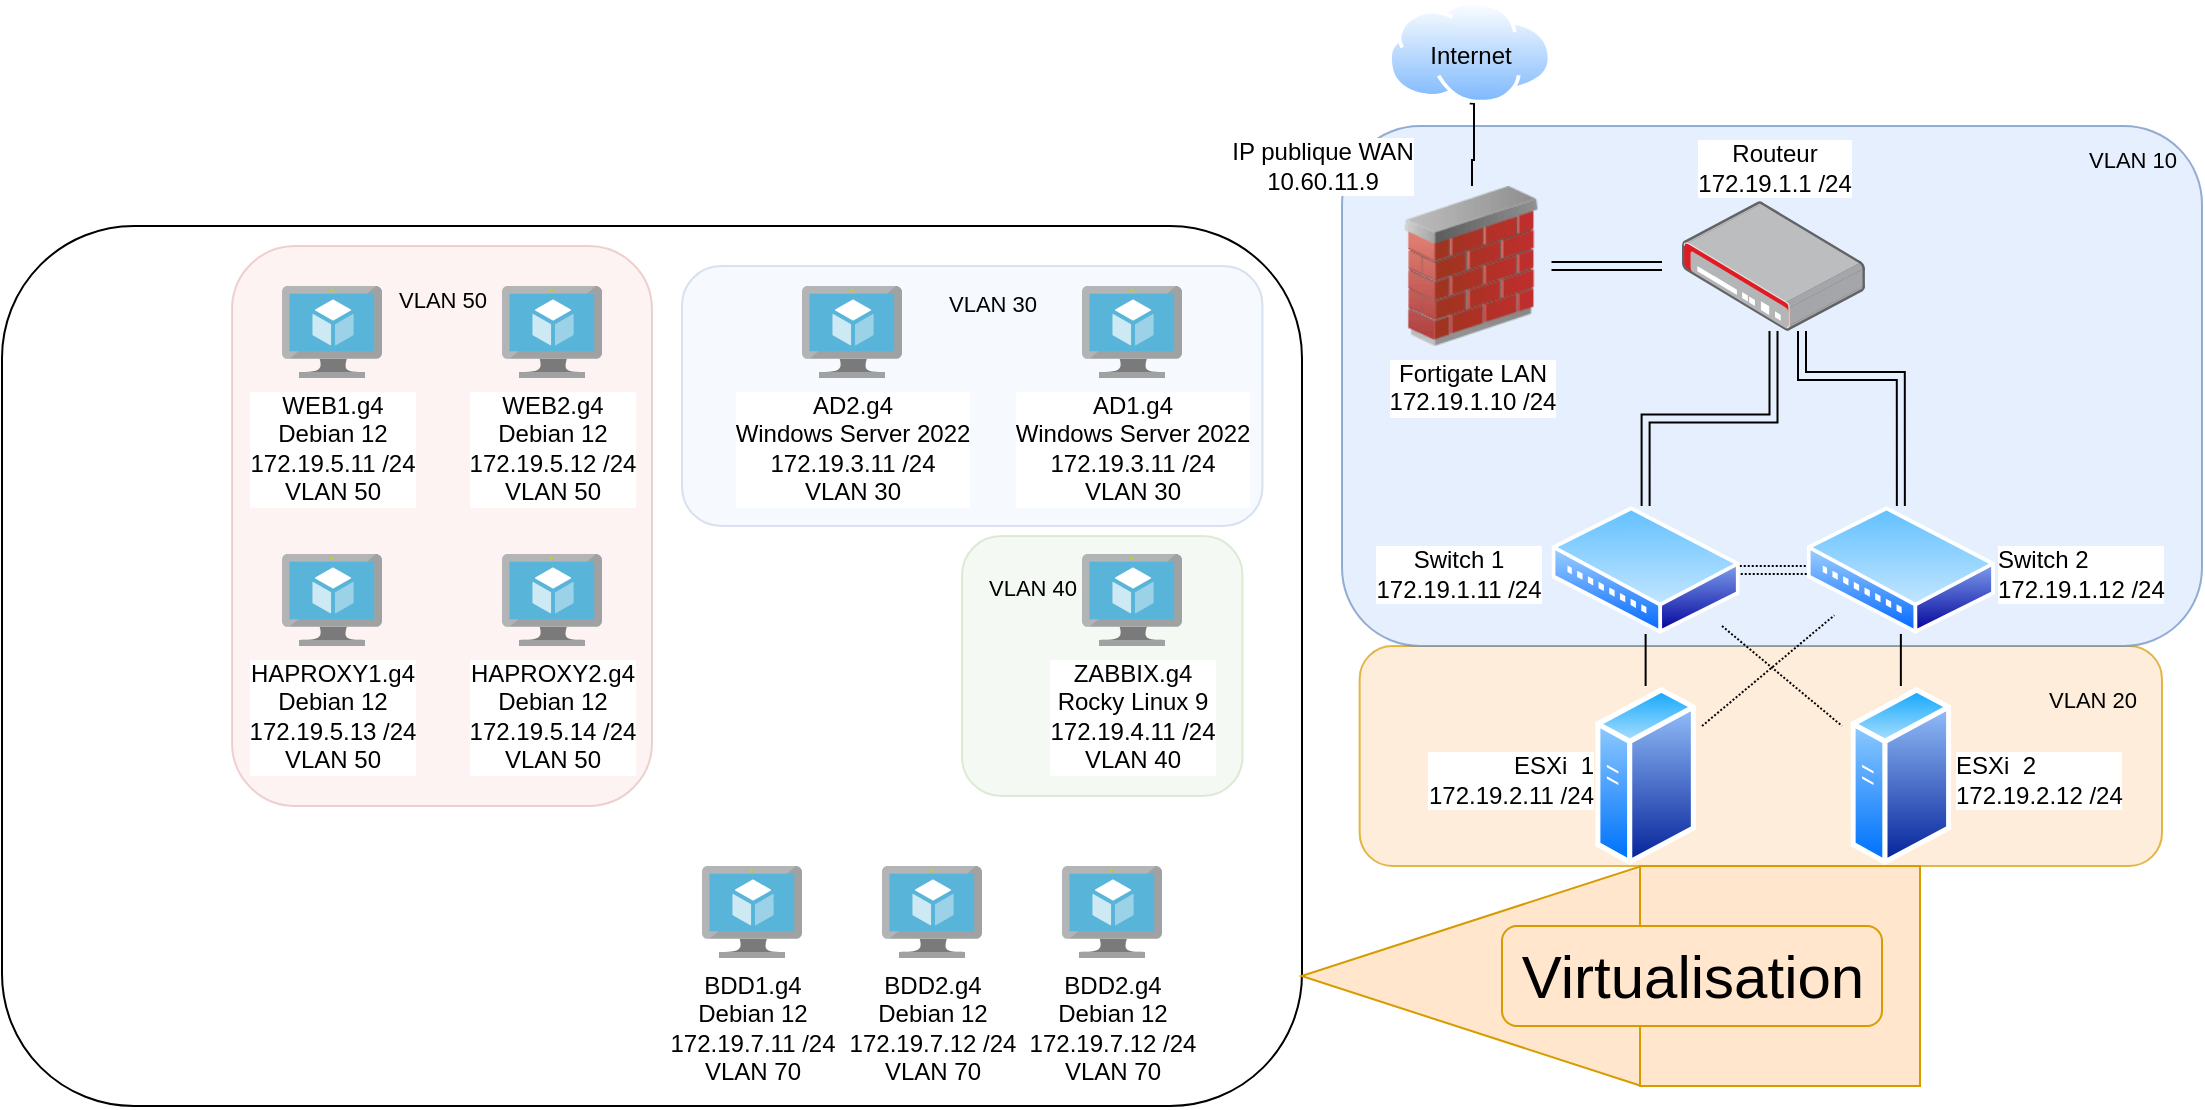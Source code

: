 <mxfile version="24.0.5" type="github">
  <diagram id="6a731a19-8d31-9384-78a2-239565b7b9f0" name="Page-1">
    <mxGraphModel dx="2022" dy="670" grid="1" gridSize="10" guides="1" tooltips="1" connect="1" arrows="1" fold="1" page="1" pageScale="1" pageWidth="827" pageHeight="1169" background="none" math="0" shadow="0">
      <root>
        <mxCell id="0" />
        <mxCell id="1" parent="0" />
        <mxCell id="gzjT-cttMb3SWeKKo4pO-48" value="" style="rounded=1;whiteSpace=wrap;html=1;" parent="1" vertex="1">
          <mxGeometry x="-320" y="520" width="650" height="440" as="geometry" />
        </mxCell>
        <mxCell id="tuR7kRBJpSU3F783J2GU-5" value="" style="rounded=1;whiteSpace=wrap;html=1;fillColor=#dae8fc;strokeColor=#6c8ebf;opacity=25;" vertex="1" parent="1">
          <mxGeometry x="20" y="540" width="290.25" height="130" as="geometry" />
        </mxCell>
        <mxCell id="gzjT-cttMb3SWeKKo4pO-51" value="" style="rounded=1;whiteSpace=wrap;html=1;opacity=70;fillColor=#ffe6cc;strokeColor=#d79b00;" parent="1" vertex="1">
          <mxGeometry x="358.81" y="730" width="401.19" height="110" as="geometry" />
        </mxCell>
        <mxCell id="gzjT-cttMb3SWeKKo4pO-50" value="" style="rounded=1;whiteSpace=wrap;html=1;opacity=70;fillColor=#dae8fc;strokeColor=#6c8ebf;" parent="1" vertex="1">
          <mxGeometry x="350" y="470" width="430" height="260" as="geometry" />
        </mxCell>
        <mxCell id="Wmm3kkMzlQUYRXntBYTg-2259" value="&lt;div&gt;AD1.g4&lt;/div&gt;Windows Server 2022&lt;br&gt;&lt;div&gt;172.19.3.11 /24&lt;/div&gt;&lt;div&gt;VLAN 30&lt;br&gt; &lt;/div&gt;" style="image;sketch=0;aspect=fixed;html=1;points=[];align=center;fontSize=12;image=img/lib/mscae/Virtual_Machine.svg;" parent="1" vertex="1">
          <mxGeometry x="220" y="550" width="50" height="46" as="geometry" />
        </mxCell>
        <mxCell id="gzjT-cttMb3SWeKKo4pO-6" style="edgeStyle=orthogonalEdgeStyle;rounded=0;orthogonalLoop=1;jettySize=auto;html=1;exitX=0.5;exitY=1;exitDx=0;exitDy=0;strokeColor=default;endArrow=none;endFill=0;" parent="1" source="gzjT-cttMb3SWeKKo4pO-1" target="gzjT-cttMb3SWeKKo4pO-2" edge="1">
          <mxGeometry relative="1" as="geometry">
            <Array as="points">
              <mxPoint x="416" y="487" />
              <mxPoint x="415" y="487" />
            </Array>
          </mxGeometry>
        </mxCell>
        <mxCell id="gzjT-cttMb3SWeKKo4pO-1" value="Internet" style="image;aspect=fixed;perimeter=ellipsePerimeter;html=1;align=center;shadow=0;dashed=0;spacingTop=3;image=img/lib/active_directory/internet_cloud.svg;horizontal=1;verticalAlign=middle;labelPosition=center;verticalLabelPosition=middle;labelBackgroundColor=none;" parent="1" vertex="1">
          <mxGeometry x="373" y="407.25" width="81.75" height="51.5" as="geometry" />
        </mxCell>
        <mxCell id="gzjT-cttMb3SWeKKo4pO-14" style="edgeStyle=orthogonalEdgeStyle;rounded=0;orthogonalLoop=1;jettySize=auto;html=1;exitX=1;exitY=0.5;exitDx=0;exitDy=0;endArrow=none;endFill=0;shape=link;" parent="1" source="gzjT-cttMb3SWeKKo4pO-2" edge="1">
          <mxGeometry relative="1" as="geometry">
            <mxPoint x="510" y="540" as="targetPoint" />
          </mxGeometry>
        </mxCell>
        <mxCell id="gzjT-cttMb3SWeKKo4pO-2" value="&lt;div align=&quot;center&quot;&gt;Fortigate LAN&lt;br&gt;&lt;/div&gt;&lt;div align=&quot;center&quot;&gt;172.19.1.10 /24&lt;/div&gt;" style="image;html=1;image=img/lib/clip_art/networking/Firewall_02_128x128.png;align=center;" parent="1" vertex="1">
          <mxGeometry x="374.75" y="500" width="80" height="80" as="geometry" />
        </mxCell>
        <mxCell id="gzjT-cttMb3SWeKKo4pO-5" value="IP publique WAN&lt;br&gt;10.60.11.9" style="text;html=1;align=center;verticalAlign=middle;resizable=0;points=[];autosize=1;strokeColor=none;fillColor=none;labelBackgroundColor=default;" parent="1" vertex="1">
          <mxGeometry x="280" y="470" width="120" height="40" as="geometry" />
        </mxCell>
        <mxCell id="gzjT-cttMb3SWeKKo4pO-13" value="&lt;div&gt;Routeur &lt;br&gt;&lt;/div&gt;&lt;div&gt;172.19.1.1 /24&lt;/div&gt;" style="image;points=[];aspect=fixed;html=1;align=center;shadow=0;dashed=0;image=img/lib/allied_telesis/security/Router_VPN.svg;labelPosition=center;verticalLabelPosition=top;verticalAlign=bottom;" parent="1" vertex="1">
          <mxGeometry x="520" y="507.55" width="91.45" height="64.9" as="geometry" />
        </mxCell>
        <mxCell id="gzjT-cttMb3SWeKKo4pO-19" style="edgeStyle=orthogonalEdgeStyle;rounded=0;orthogonalLoop=1;jettySize=auto;html=1;exitX=1;exitY=0.5;exitDx=0;exitDy=0;entryX=0;entryY=0.5;entryDx=0;entryDy=0;endArrow=none;endFill=0;dashed=1;dashPattern=1 1;shape=link;" parent="1" source="gzjT-cttMb3SWeKKo4pO-15" target="gzjT-cttMb3SWeKKo4pO-18" edge="1">
          <mxGeometry relative="1" as="geometry" />
        </mxCell>
        <mxCell id="gzjT-cttMb3SWeKKo4pO-23" style="edgeStyle=orthogonalEdgeStyle;rounded=0;orthogonalLoop=1;jettySize=auto;html=1;exitX=0.5;exitY=0;exitDx=0;exitDy=0;endArrow=none;endFill=0;shape=link;" parent="1" source="gzjT-cttMb3SWeKKo4pO-15" target="gzjT-cttMb3SWeKKo4pO-13" edge="1">
          <mxGeometry relative="1" as="geometry" />
        </mxCell>
        <mxCell id="gzjT-cttMb3SWeKKo4pO-15" value="Switch 1 &lt;br&gt;&lt;div&gt;172.19.1.11 /24&lt;/div&gt;" style="image;aspect=fixed;perimeter=ellipsePerimeter;html=1;align=center;shadow=0;dashed=0;spacingTop=3;image=img/lib/active_directory/wiring_hub.svg;labelPosition=left;verticalLabelPosition=middle;verticalAlign=middle;" parent="1" vertex="1">
          <mxGeometry x="454.75" y="660" width="94.12" height="64" as="geometry" />
        </mxCell>
        <mxCell id="gzjT-cttMb3SWeKKo4pO-24" style="edgeStyle=orthogonalEdgeStyle;rounded=0;orthogonalLoop=1;jettySize=auto;html=1;exitX=0.5;exitY=0;exitDx=0;exitDy=0;endArrow=none;endFill=0;shape=link;" parent="1" source="gzjT-cttMb3SWeKKo4pO-18" target="gzjT-cttMb3SWeKKo4pO-13" edge="1">
          <mxGeometry relative="1" as="geometry">
            <mxPoint x="580" y="580" as="targetPoint" />
            <Array as="points">
              <mxPoint x="629" y="595" />
              <mxPoint x="580" y="595" />
            </Array>
          </mxGeometry>
        </mxCell>
        <mxCell id="gzjT-cttMb3SWeKKo4pO-18" value="&lt;div&gt;Switch 2&lt;/div&gt;&lt;div&gt;172.19.1.12  /24&lt;/div&gt;" style="image;aspect=fixed;perimeter=ellipsePerimeter;html=1;align=left;shadow=0;dashed=0;spacingTop=3;image=img/lib/active_directory/wiring_hub.svg;labelPosition=right;verticalLabelPosition=middle;verticalAlign=middle;" parent="1" vertex="1">
          <mxGeometry x="582.37" y="660" width="94.12" height="64" as="geometry" />
        </mxCell>
        <mxCell id="gzjT-cttMb3SWeKKo4pO-29" style="edgeStyle=orthogonalEdgeStyle;rounded=0;orthogonalLoop=1;jettySize=auto;html=1;exitX=0.5;exitY=0;exitDx=0;exitDy=0;entryX=0.5;entryY=1;entryDx=0;entryDy=0;endArrow=none;endFill=0;" parent="1" source="gzjT-cttMb3SWeKKo4pO-25" target="gzjT-cttMb3SWeKKo4pO-15" edge="1">
          <mxGeometry relative="1" as="geometry" />
        </mxCell>
        <mxCell id="gzjT-cttMb3SWeKKo4pO-25" value="ESXi&amp;nbsp; 1&lt;br&gt;172.19.2.11 /24" style="image;aspect=fixed;perimeter=ellipsePerimeter;html=1;align=right;shadow=0;dashed=0;spacingTop=3;image=img/lib/active_directory/generic_server.svg;labelPosition=left;verticalLabelPosition=middle;verticalAlign=middle;" parent="1" vertex="1">
          <mxGeometry x="476.61" y="750" width="50.4" height="90" as="geometry" />
        </mxCell>
        <mxCell id="gzjT-cttMb3SWeKKo4pO-30" style="edgeStyle=orthogonalEdgeStyle;rounded=0;orthogonalLoop=1;jettySize=auto;html=1;exitX=0.5;exitY=0;exitDx=0;exitDy=0;entryX=0.5;entryY=1;entryDx=0;entryDy=0;endArrow=none;endFill=0;" parent="1" source="gzjT-cttMb3SWeKKo4pO-26" target="gzjT-cttMb3SWeKKo4pO-18" edge="1">
          <mxGeometry relative="1" as="geometry" />
        </mxCell>
        <mxCell id="gzjT-cttMb3SWeKKo4pO-26" value="ESXi&amp;nbsp; 2&lt;br&gt;&lt;div&gt;172.19.2.12 /24&lt;/div&gt;" style="image;aspect=fixed;perimeter=ellipsePerimeter;html=1;align=left;shadow=0;dashed=0;spacingTop=3;image=img/lib/active_directory/generic_server.svg;labelPosition=right;verticalLabelPosition=middle;verticalAlign=middle;" parent="1" vertex="1">
          <mxGeometry x="604.23" y="750" width="50.4" height="90" as="geometry" />
        </mxCell>
        <mxCell id="gzjT-cttMb3SWeKKo4pO-34" value="" style="edgeStyle=none;orthogonalLoop=1;jettySize=auto;html=1;rounded=0;entryX=0;entryY=1;entryDx=0;entryDy=0;endArrow=none;endFill=0;dashed=1;dashPattern=1 1;" parent="1" target="gzjT-cttMb3SWeKKo4pO-18" edge="1">
          <mxGeometry width="100" relative="1" as="geometry">
            <mxPoint x="530" y="770" as="sourcePoint" />
            <mxPoint x="330" y="820" as="targetPoint" />
            <Array as="points" />
          </mxGeometry>
        </mxCell>
        <mxCell id="gzjT-cttMb3SWeKKo4pO-35" value="" style="edgeStyle=none;orthogonalLoop=1;jettySize=auto;html=1;rounded=0;endArrow=none;endFill=0;dashed=1;dashPattern=1 1;" parent="1" edge="1">
          <mxGeometry width="100" relative="1" as="geometry">
            <mxPoint x="540" y="720" as="sourcePoint" />
            <mxPoint x="600" y="770" as="targetPoint" />
            <Array as="points" />
          </mxGeometry>
        </mxCell>
        <mxCell id="gzjT-cttMb3SWeKKo4pO-43" value="" style="triangle;whiteSpace=wrap;html=1;rotation=-180;fillColor=#ffe6cc;strokeColor=#d79b00;" parent="1" vertex="1">
          <mxGeometry x="329.75" y="840" width="170" height="110" as="geometry" />
        </mxCell>
        <mxCell id="gzjT-cttMb3SWeKKo4pO-44" value="" style="whiteSpace=wrap;html=1;fillColor=#ffe6cc;strokeColor=#d79b00;" parent="1" vertex="1">
          <mxGeometry x="499" y="840" width="140" height="110" as="geometry" />
        </mxCell>
        <mxCell id="gzjT-cttMb3SWeKKo4pO-45" value="&lt;div style=&quot;font-size: 30px;&quot;&gt;Virtualisation&lt;/div&gt;" style="text;html=1;align=center;verticalAlign=middle;resizable=0;points=[];autosize=1;strokeColor=#d79b00;fillColor=#ffe6cc;strokeWidth=1;perimeterSpacing=1;rounded=1;glass=0;shadow=0;textShadow=0;fontSize=30;" parent="1" vertex="1">
          <mxGeometry x="430" y="870" width="190" height="50" as="geometry" />
        </mxCell>
        <mxCell id="tuR7kRBJpSU3F783J2GU-1" value="AD2.g4&lt;br&gt;Windows Server 2022&lt;br&gt;&lt;div&gt;172.19.3.11 /24&lt;/div&gt;&lt;div&gt;VLAN 30&lt;br&gt; &lt;/div&gt;" style="image;sketch=0;aspect=fixed;html=1;points=[];align=center;fontSize=12;image=img/lib/mscae/Virtual_Machine.svg;" vertex="1" parent="1">
          <mxGeometry x="80" y="550" width="50" height="46" as="geometry" />
        </mxCell>
        <mxCell id="tuR7kRBJpSU3F783J2GU-6" value="&lt;font style=&quot;font-size: 11px;&quot;&gt;VLAN 30&lt;/font&gt;" style="text;html=1;align=center;verticalAlign=middle;resizable=0;points=[];autosize=1;strokeColor=none;fillColor=none;fontSize=16;" vertex="1" parent="1">
          <mxGeometry x="140" y="542.45" width="70" height="30" as="geometry" />
        </mxCell>
        <mxCell id="tuR7kRBJpSU3F783J2GU-7" value="&lt;div&gt;&lt;font style=&quot;font-size: 11px;&quot;&gt;VLAN 20&lt;/font&gt;&lt;/div&gt;" style="text;html=1;align=center;verticalAlign=middle;resizable=0;points=[];autosize=1;strokeColor=none;fillColor=none;fontSize=16;" vertex="1" parent="1">
          <mxGeometry x="690" y="740" width="70" height="30" as="geometry" />
        </mxCell>
        <mxCell id="tuR7kRBJpSU3F783J2GU-8" value="&lt;font style=&quot;font-size: 11px;&quot;&gt;VLAN 10&lt;/font&gt;" style="text;html=1;align=center;verticalAlign=middle;resizable=0;points=[];autosize=1;strokeColor=none;fillColor=none;fontSize=16;" vertex="1" parent="1">
          <mxGeometry x="710" y="470.0" width="70" height="30" as="geometry" />
        </mxCell>
        <mxCell id="tuR7kRBJpSU3F783J2GU-9" value="" style="rounded=1;whiteSpace=wrap;html=1;fillColor=#d5e8d4;strokeColor=#82b366;opacity=25;" vertex="1" parent="1">
          <mxGeometry x="160" y="675" width="140.25" height="130" as="geometry" />
        </mxCell>
        <mxCell id="tuR7kRBJpSU3F783J2GU-10" value="ZABBIX.g4&lt;br&gt;Rocky Linux 9&lt;br&gt;&lt;div&gt;172.19.4.11 /24&lt;/div&gt;&lt;div&gt;VLAN 40&lt;br&gt; &lt;/div&gt;" style="image;sketch=0;aspect=fixed;html=1;points=[];align=center;fontSize=12;image=img/lib/mscae/Virtual_Machine.svg;" vertex="1" parent="1">
          <mxGeometry x="220" y="684" width="50" height="46" as="geometry" />
        </mxCell>
        <mxCell id="tuR7kRBJpSU3F783J2GU-19" value="" style="rounded=1;whiteSpace=wrap;html=1;opacity=25;fillColor=#f8cecc;strokeColor=#b85450;" vertex="1" parent="1">
          <mxGeometry x="-205" y="530" width="210" height="280" as="geometry" />
        </mxCell>
        <mxCell id="tuR7kRBJpSU3F783J2GU-11" value="&lt;font style=&quot;font-size: 11px;&quot;&gt;VLAN 40&lt;/font&gt;" style="text;html=1;align=center;verticalAlign=middle;resizable=0;points=[];autosize=1;strokeColor=none;fillColor=none;fontSize=16;" vertex="1" parent="1">
          <mxGeometry x="160" y="684" width="70" height="30" as="geometry" />
        </mxCell>
        <mxCell id="tuR7kRBJpSU3F783J2GU-15" value="WEB1.g4&lt;br&gt;Debian 12&lt;br&gt;&lt;div&gt;172.19.5.11 /24&lt;/div&gt;&lt;div&gt;VLAN 50&lt;br&gt; &lt;/div&gt;" style="image;sketch=0;aspect=fixed;html=1;points=[];align=center;fontSize=12;image=img/lib/mscae/Virtual_Machine.svg;" vertex="1" parent="1">
          <mxGeometry x="-180" y="550" width="50" height="46" as="geometry" />
        </mxCell>
        <mxCell id="tuR7kRBJpSU3F783J2GU-16" value="WEB2.g4&lt;br&gt;Debian 12&lt;br&gt;&lt;div&gt;172.19.5.12 /24&lt;/div&gt;&lt;div&gt;VLAN 50&lt;br&gt; &lt;/div&gt;" style="image;sketch=0;aspect=fixed;html=1;points=[];align=center;fontSize=12;image=img/lib/mscae/Virtual_Machine.svg;" vertex="1" parent="1">
          <mxGeometry x="-70" y="550" width="50" height="46" as="geometry" />
        </mxCell>
        <mxCell id="tuR7kRBJpSU3F783J2GU-17" value="HAPROXY1.g4&lt;br&gt;Debian 12&lt;br&gt;&lt;div&gt;172.19.5.13 /24&lt;/div&gt;&lt;div&gt;VLAN 50&lt;br&gt; &lt;/div&gt;" style="image;sketch=0;aspect=fixed;html=1;points=[];align=center;fontSize=12;image=img/lib/mscae/Virtual_Machine.svg;" vertex="1" parent="1">
          <mxGeometry x="-180" y="684" width="50" height="46" as="geometry" />
        </mxCell>
        <mxCell id="tuR7kRBJpSU3F783J2GU-18" value="HAPROXY2.g4&lt;br&gt;Debian 12&lt;br&gt;&lt;div&gt;172.19.5.14 /24&lt;/div&gt;&lt;div&gt;VLAN 50&lt;br&gt; &lt;/div&gt;" style="image;sketch=0;aspect=fixed;html=1;points=[];align=center;fontSize=12;image=img/lib/mscae/Virtual_Machine.svg;" vertex="1" parent="1">
          <mxGeometry x="-70" y="684" width="50" height="46" as="geometry" />
        </mxCell>
        <mxCell id="tuR7kRBJpSU3F783J2GU-20" value="&lt;font style=&quot;font-size: 11px;&quot;&gt;VLAN 50&lt;/font&gt;" style="text;html=1;align=center;verticalAlign=middle;resizable=0;points=[];autosize=1;strokeColor=none;fillColor=none;fontSize=16;" vertex="1" parent="1">
          <mxGeometry x="-135" y="540" width="70" height="30" as="geometry" />
        </mxCell>
        <mxCell id="tuR7kRBJpSU3F783J2GU-21" value="BDD1.g4&lt;br&gt;Debian 12&lt;br&gt;&lt;div&gt;172.19.7.11 /24&lt;/div&gt;&lt;div&gt;VLAN 70&lt;br&gt; &lt;/div&gt;" style="image;sketch=0;aspect=fixed;html=1;points=[];align=center;fontSize=12;image=img/lib/mscae/Virtual_Machine.svg;" vertex="1" parent="1">
          <mxGeometry x="30" y="840" width="50" height="46" as="geometry" />
        </mxCell>
        <mxCell id="tuR7kRBJpSU3F783J2GU-24" value="BDD2.g4&lt;br&gt;Debian 12&lt;br&gt;&lt;div&gt;172.19.7.12 /24&lt;/div&gt;&lt;div&gt;VLAN 70&lt;br&gt; &lt;/div&gt;" style="image;sketch=0;aspect=fixed;html=1;points=[];align=center;fontSize=12;image=img/lib/mscae/Virtual_Machine.svg;" vertex="1" parent="1">
          <mxGeometry x="120" y="840" width="50" height="46" as="geometry" />
        </mxCell>
        <mxCell id="tuR7kRBJpSU3F783J2GU-25" value="BDD2.g4&lt;br&gt;Debian 12&lt;br&gt;&lt;div&gt;172.19.7.12 /24&lt;/div&gt;&lt;div&gt;VLAN 70&lt;br&gt; &lt;/div&gt;" style="image;sketch=0;aspect=fixed;html=1;points=[];align=center;fontSize=12;image=img/lib/mscae/Virtual_Machine.svg;" vertex="1" parent="1">
          <mxGeometry x="210" y="840" width="50" height="46" as="geometry" />
        </mxCell>
      </root>
    </mxGraphModel>
  </diagram>
</mxfile>
